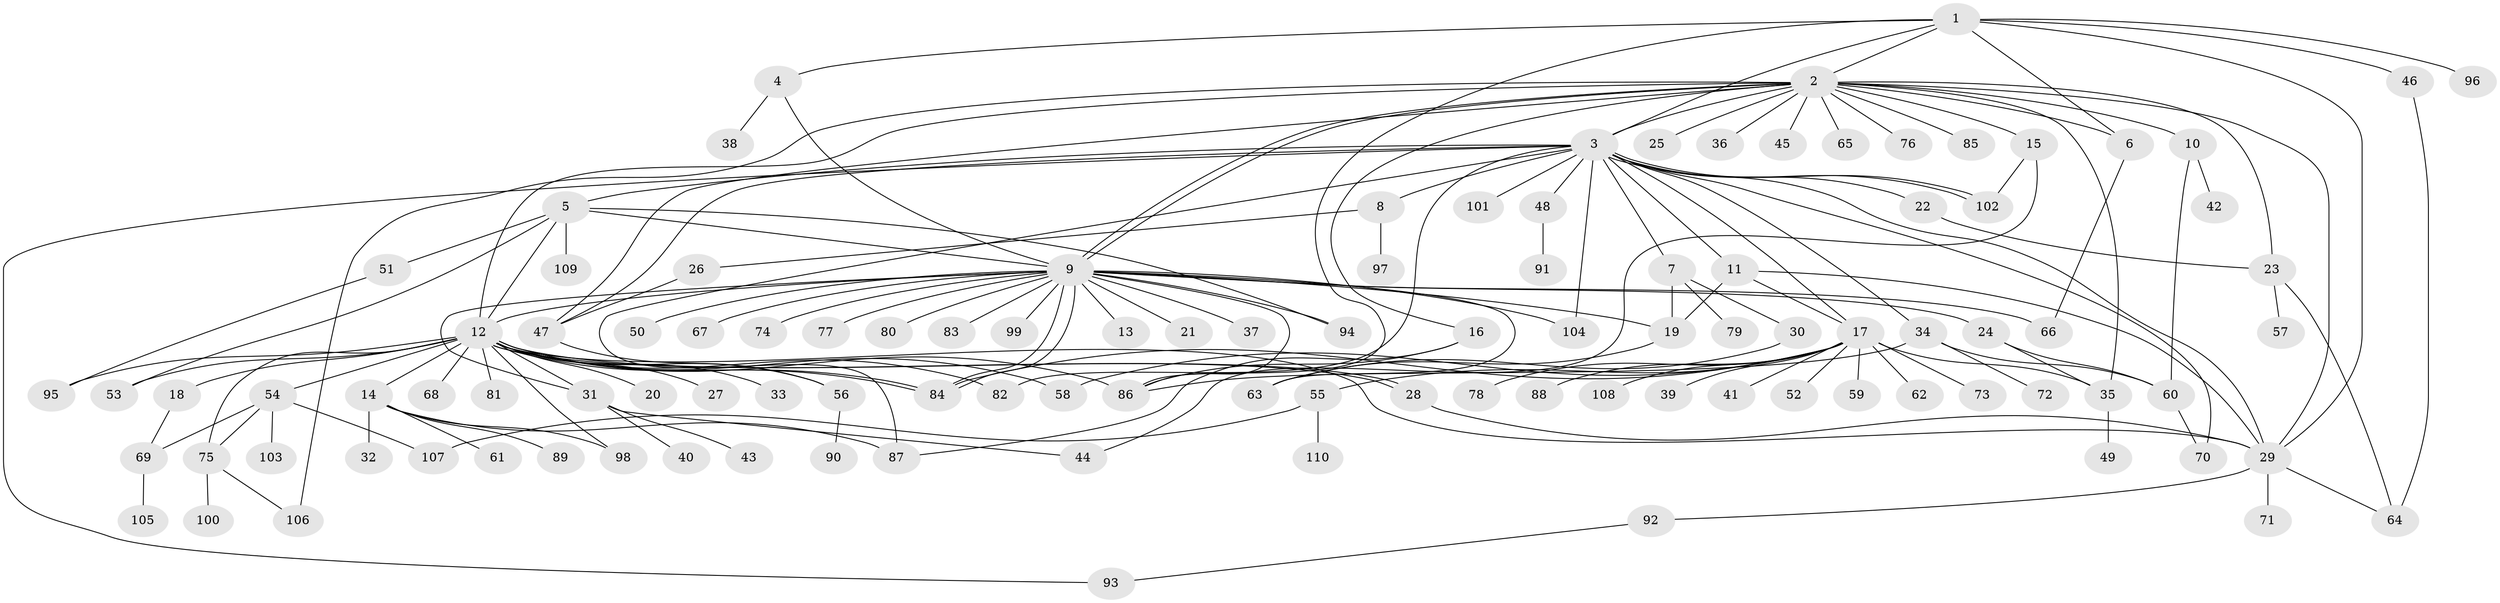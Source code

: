 // coarse degree distribution, {7: 0.02564102564102564, 18: 0.01282051282051282, 17: 0.01282051282051282, 2: 0.20512820512820512, 5: 0.038461538461538464, 3: 0.1282051282051282, 4: 0.038461538461538464, 22: 0.02564102564102564, 6: 0.038461538461538464, 1: 0.46153846153846156, 14: 0.01282051282051282}
// Generated by graph-tools (version 1.1) at 2025/50/03/04/25 22:50:22]
// undirected, 110 vertices, 165 edges
graph export_dot {
  node [color=gray90,style=filled];
  1;
  2;
  3;
  4;
  5;
  6;
  7;
  8;
  9;
  10;
  11;
  12;
  13;
  14;
  15;
  16;
  17;
  18;
  19;
  20;
  21;
  22;
  23;
  24;
  25;
  26;
  27;
  28;
  29;
  30;
  31;
  32;
  33;
  34;
  35;
  36;
  37;
  38;
  39;
  40;
  41;
  42;
  43;
  44;
  45;
  46;
  47;
  48;
  49;
  50;
  51;
  52;
  53;
  54;
  55;
  56;
  57;
  58;
  59;
  60;
  61;
  62;
  63;
  64;
  65;
  66;
  67;
  68;
  69;
  70;
  71;
  72;
  73;
  74;
  75;
  76;
  77;
  78;
  79;
  80;
  81;
  82;
  83;
  84;
  85;
  86;
  87;
  88;
  89;
  90;
  91;
  92;
  93;
  94;
  95;
  96;
  97;
  98;
  99;
  100;
  101;
  102;
  103;
  104;
  105;
  106;
  107;
  108;
  109;
  110;
  1 -- 2;
  1 -- 3;
  1 -- 4;
  1 -- 6;
  1 -- 29;
  1 -- 46;
  1 -- 86;
  1 -- 96;
  2 -- 3;
  2 -- 6;
  2 -- 9;
  2 -- 9;
  2 -- 10;
  2 -- 12;
  2 -- 15;
  2 -- 16;
  2 -- 23;
  2 -- 25;
  2 -- 29;
  2 -- 35;
  2 -- 36;
  2 -- 45;
  2 -- 47;
  2 -- 65;
  2 -- 76;
  2 -- 85;
  2 -- 106;
  3 -- 5;
  3 -- 7;
  3 -- 8;
  3 -- 11;
  3 -- 17;
  3 -- 22;
  3 -- 29;
  3 -- 34;
  3 -- 47;
  3 -- 48;
  3 -- 70;
  3 -- 82;
  3 -- 87;
  3 -- 93;
  3 -- 101;
  3 -- 102;
  3 -- 102;
  3 -- 104;
  4 -- 9;
  4 -- 38;
  5 -- 9;
  5 -- 12;
  5 -- 51;
  5 -- 53;
  5 -- 94;
  5 -- 109;
  6 -- 66;
  7 -- 19;
  7 -- 30;
  7 -- 79;
  8 -- 26;
  8 -- 97;
  9 -- 12;
  9 -- 13;
  9 -- 19;
  9 -- 21;
  9 -- 24;
  9 -- 31;
  9 -- 37;
  9 -- 50;
  9 -- 63;
  9 -- 66;
  9 -- 67;
  9 -- 74;
  9 -- 77;
  9 -- 80;
  9 -- 83;
  9 -- 84;
  9 -- 84;
  9 -- 86;
  9 -- 94;
  9 -- 99;
  9 -- 104;
  10 -- 42;
  10 -- 60;
  11 -- 17;
  11 -- 19;
  11 -- 29;
  12 -- 14;
  12 -- 18;
  12 -- 20;
  12 -- 27;
  12 -- 28;
  12 -- 28;
  12 -- 29;
  12 -- 31;
  12 -- 33;
  12 -- 53;
  12 -- 54;
  12 -- 56;
  12 -- 58;
  12 -- 68;
  12 -- 75;
  12 -- 81;
  12 -- 82;
  12 -- 84;
  12 -- 84;
  12 -- 86;
  12 -- 95;
  12 -- 98;
  14 -- 32;
  14 -- 61;
  14 -- 87;
  14 -- 89;
  14 -- 98;
  15 -- 44;
  15 -- 102;
  16 -- 86;
  16 -- 87;
  17 -- 35;
  17 -- 39;
  17 -- 41;
  17 -- 52;
  17 -- 55;
  17 -- 58;
  17 -- 59;
  17 -- 62;
  17 -- 73;
  17 -- 78;
  17 -- 84;
  17 -- 88;
  17 -- 108;
  18 -- 69;
  19 -- 63;
  22 -- 23;
  23 -- 57;
  23 -- 64;
  24 -- 35;
  24 -- 60;
  26 -- 47;
  28 -- 29;
  29 -- 64;
  29 -- 71;
  29 -- 92;
  30 -- 63;
  31 -- 40;
  31 -- 43;
  31 -- 44;
  34 -- 60;
  34 -- 72;
  34 -- 86;
  35 -- 49;
  46 -- 64;
  47 -- 56;
  48 -- 91;
  51 -- 95;
  54 -- 69;
  54 -- 75;
  54 -- 103;
  54 -- 107;
  55 -- 107;
  55 -- 110;
  56 -- 90;
  60 -- 70;
  69 -- 105;
  75 -- 100;
  75 -- 106;
  92 -- 93;
}
